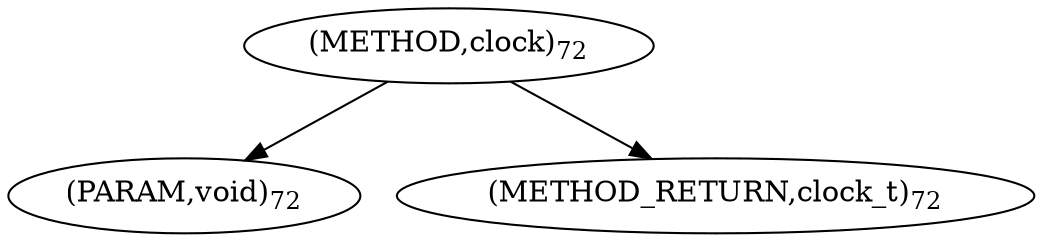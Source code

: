 digraph "clock" {  
"7883" [label = <(METHOD,clock)<SUB>72</SUB>> ]
"7884" [label = <(PARAM,void)<SUB>72</SUB>> ]
"7885" [label = <(METHOD_RETURN,clock_t)<SUB>72</SUB>> ]
  "7883" -> "7884" 
  "7883" -> "7885" 
}
